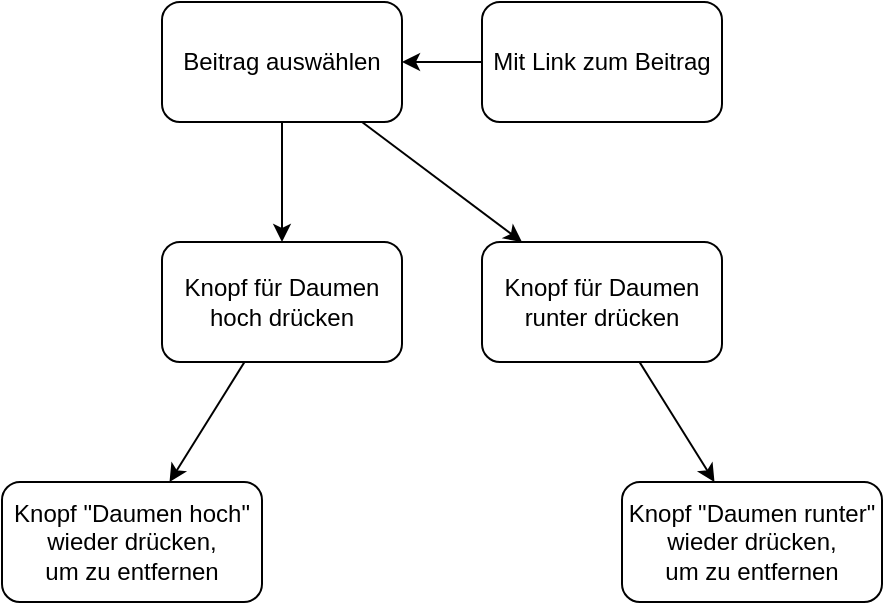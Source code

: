 <mxfile version="24.4.4" type="device">
  <diagram name="Page-1" id="gI7Xt05HyMgb97HXNIC5">
    <mxGraphModel dx="1185" dy="637" grid="1" gridSize="10" guides="1" tooltips="1" connect="1" arrows="1" fold="1" page="1" pageScale="1" pageWidth="850" pageHeight="1100" math="0" shadow="0">
      <root>
        <mxCell id="0" />
        <mxCell id="1" parent="0" />
        <mxCell id="qJYhXV0gFq5TrV9Kb4ds-5" value="Beitrag auswählen" style="rounded=1;whiteSpace=wrap;html=1;" parent="1" vertex="1">
          <mxGeometry x="240" y="320" width="120" height="60" as="geometry" />
        </mxCell>
        <mxCell id="qJYhXV0gFq5TrV9Kb4ds-7" value="Mit Link zum Beitrag" style="rounded=1;whiteSpace=wrap;html=1;" parent="1" vertex="1">
          <mxGeometry x="400" y="320" width="120" height="60" as="geometry" />
        </mxCell>
        <mxCell id="qJYhXV0gFq5TrV9Kb4ds-13" value="" style="endArrow=classic;html=1;rounded=0;" parent="1" source="qJYhXV0gFq5TrV9Kb4ds-7" target="qJYhXV0gFq5TrV9Kb4ds-5" edge="1">
          <mxGeometry width="50" height="50" relative="1" as="geometry">
            <mxPoint x="400" y="360" as="sourcePoint" />
            <mxPoint x="360" y="420" as="targetPoint" />
          </mxGeometry>
        </mxCell>
        <mxCell id="qJYhXV0gFq5TrV9Kb4ds-14" value="Knopf für Daumen hoch drücken" style="rounded=1;whiteSpace=wrap;html=1;" parent="1" vertex="1">
          <mxGeometry x="240" y="440" width="120" height="60" as="geometry" />
        </mxCell>
        <mxCell id="qJYhXV0gFq5TrV9Kb4ds-15" value="Knopf für Daumen runter drücken" style="rounded=1;whiteSpace=wrap;html=1;" parent="1" vertex="1">
          <mxGeometry x="400" y="440" width="120" height="60" as="geometry" />
        </mxCell>
        <mxCell id="qJYhXV0gFq5TrV9Kb4ds-16" value="Knopf &quot;Daumen hoch&quot; wieder drücken,&lt;br&gt;um zu entfernen" style="rounded=1;whiteSpace=wrap;html=1;" parent="1" vertex="1">
          <mxGeometry x="160" y="560" width="130" height="60" as="geometry" />
        </mxCell>
        <mxCell id="qJYhXV0gFq5TrV9Kb4ds-17" value="Knopf &quot;Daumen runter&quot; wieder drücken,&lt;br&gt;um zu entfernen" style="rounded=1;whiteSpace=wrap;html=1;" parent="1" vertex="1">
          <mxGeometry x="470" y="560" width="130" height="60" as="geometry" />
        </mxCell>
        <mxCell id="qJYhXV0gFq5TrV9Kb4ds-18" value="" style="endArrow=classic;html=1;rounded=0;" parent="1" source="qJYhXV0gFq5TrV9Kb4ds-5" target="qJYhXV0gFq5TrV9Kb4ds-14" edge="1">
          <mxGeometry width="50" height="50" relative="1" as="geometry">
            <mxPoint x="410" y="360" as="sourcePoint" />
            <mxPoint x="370" y="360" as="targetPoint" />
            <Array as="points" />
          </mxGeometry>
        </mxCell>
        <mxCell id="qJYhXV0gFq5TrV9Kb4ds-19" value="" style="endArrow=classic;html=1;rounded=0;" parent="1" source="qJYhXV0gFq5TrV9Kb4ds-5" target="qJYhXV0gFq5TrV9Kb4ds-15" edge="1">
          <mxGeometry width="50" height="50" relative="1" as="geometry">
            <mxPoint x="370" y="400" as="sourcePoint" />
            <mxPoint x="370" y="460" as="targetPoint" />
            <Array as="points" />
          </mxGeometry>
        </mxCell>
        <mxCell id="qJYhXV0gFq5TrV9Kb4ds-20" value="" style="endArrow=classic;html=1;rounded=0;" parent="1" source="qJYhXV0gFq5TrV9Kb4ds-14" target="qJYhXV0gFq5TrV9Kb4ds-16" edge="1">
          <mxGeometry width="50" height="50" relative="1" as="geometry">
            <mxPoint x="190" y="380" as="sourcePoint" />
            <mxPoint x="190" y="440" as="targetPoint" />
            <Array as="points" />
          </mxGeometry>
        </mxCell>
        <mxCell id="qJYhXV0gFq5TrV9Kb4ds-21" value="" style="endArrow=classic;html=1;rounded=0;" parent="1" source="qJYhXV0gFq5TrV9Kb4ds-15" target="qJYhXV0gFq5TrV9Kb4ds-17" edge="1">
          <mxGeometry width="50" height="50" relative="1" as="geometry">
            <mxPoint x="445" y="560" as="sourcePoint" />
            <mxPoint x="405" y="620" as="targetPoint" />
            <Array as="points" />
          </mxGeometry>
        </mxCell>
      </root>
    </mxGraphModel>
  </diagram>
</mxfile>
